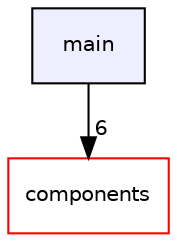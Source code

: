 digraph "main" {
  compound=true
  node [ fontsize="10", fontname="Helvetica"];
  edge [ labelfontsize="10", labelfontname="Helvetica"];
  dir_5c982d53a68cdbcd421152b4020263a9 [shape=box, label="main", style="filled", fillcolor="#eeeeff", pencolor="black", URL="dir_5c982d53a68cdbcd421152b4020263a9.html"];
  dir_409f97388efe006bc3438b95e9edef48 [shape=box label="components" fillcolor="white" style="filled" color="red" URL="dir_409f97388efe006bc3438b95e9edef48.html"];
  dir_5c982d53a68cdbcd421152b4020263a9->dir_409f97388efe006bc3438b95e9edef48 [headlabel="6", labeldistance=1.5 headhref="dir_000062_000037.html"];
}
